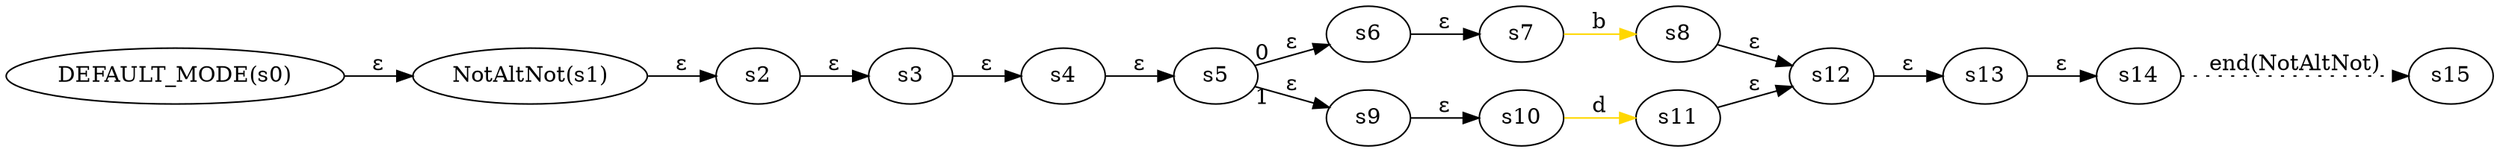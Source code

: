 digraph ATN {
  rankdir=LR;

  "DEFAULT_MODE(s0)" -> "NotAltNot(s1)" [label=ε]
  "NotAltNot(s1)" -> s2 [label=ε]
  s2 -> s3 [label=ε]
  s3 -> s4 [label=ε]
  s4 -> s5 [label=ε]
  s5 -> s6 [label=ε taillabel=0]
  s6 -> s7 [label=ε]
  s7 -> s8 [label=b color=gold]
  s8 -> s12 [label=ε]
  s12 -> s13 [label=ε]
  s13 -> s14 [label=ε]
  s14 -> s15 [label="end(NotAltNot)" style=dotted]
  s5 -> s9 [label=ε taillabel=1]
  s9 -> s10 [label=ε]
  s10 -> s11 [label=d color=gold]
  s11 -> s12 [label=ε]
}